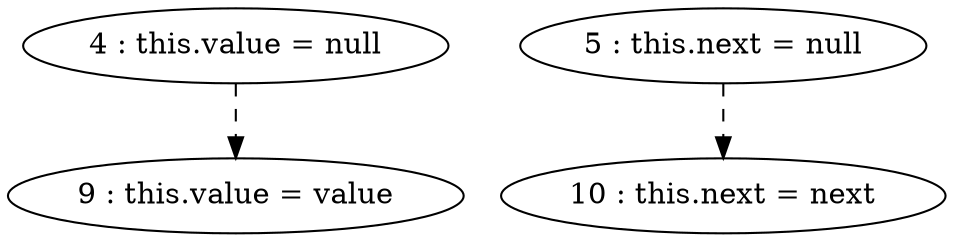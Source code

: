 digraph G {
"4 : this.value = null"
"4 : this.value = null" -> "9 : this.value = value" [style=dashed]
"5 : this.next = null"
"5 : this.next = null" -> "10 : this.next = next" [style=dashed]
"9 : this.value = value"
"10 : this.next = next"
}